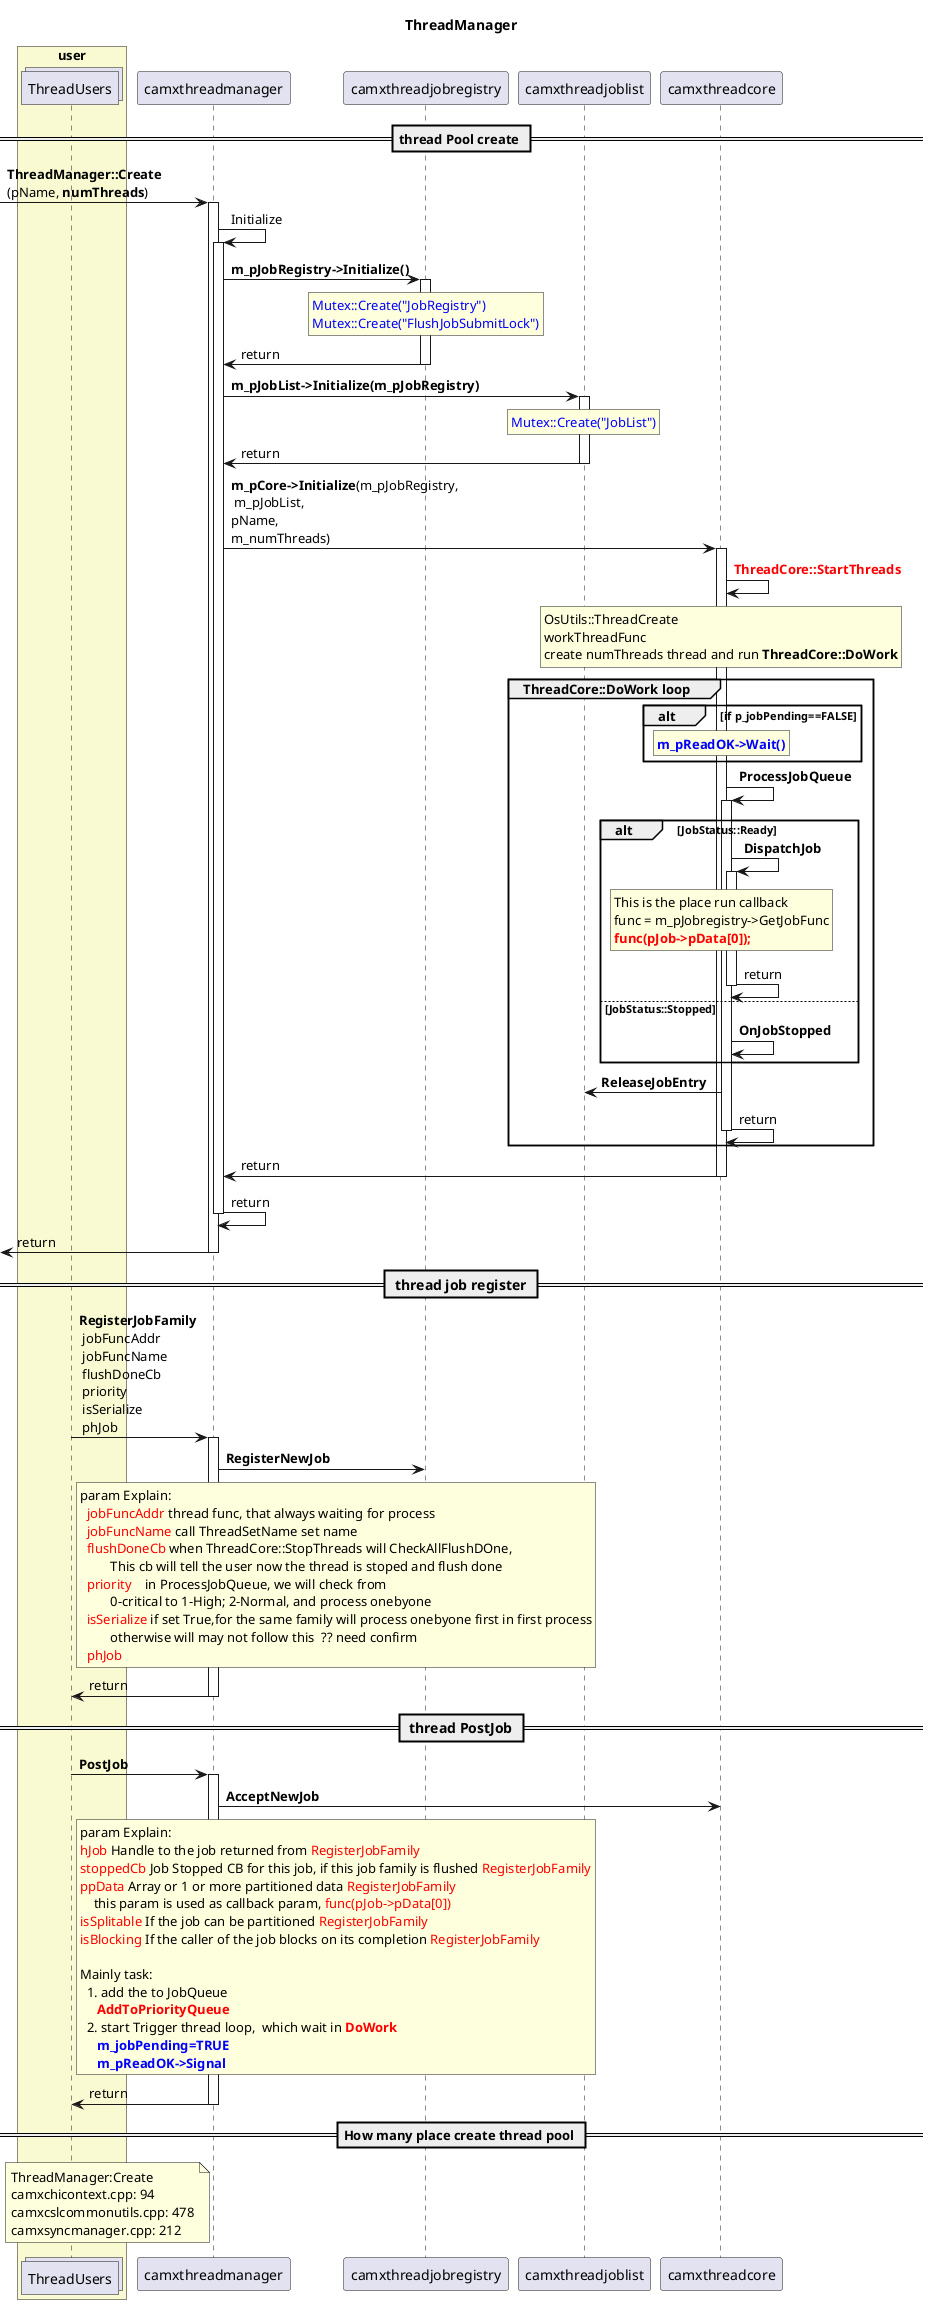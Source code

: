 @startuml
title ThreadManager

box "user" #LightGoldenRodYellow
collections ThreadUsers
end box
participant camxthreadmanager
participant camxthreadjobregistry
participant camxthreadjoblist
participant camxthreadcore


== thread Pool create ==
[->camxthreadmanager: **ThreadManager::Create**\n(pName, **numThreads**)
activate camxthreadmanager

  camxthreadmanager->camxthreadmanager: Initialize
  activate camxthreadmanager

    camxthreadmanager->camxthreadjobregistry: **m_pJobRegistry->Initialize()**
    activate camxthreadjobregistry
      rnote over camxthreadjobregistry
        <color:blue>Mutex::Create("JobRegistry")
        <color:blue>Mutex::Create("FlushJobSubmitLock")
      end rnote
    camxthreadjobregistry->camxthreadmanager: return
    deactivate camxthreadjobregistry


    camxthreadmanager->camxthreadjoblist: **m_pJobList->Initialize(m_pJobRegistry)**
    activate camxthreadjoblist
      rnote over camxthreadjoblist
        <color:blue>Mutex::Create("JobList")
      end rnote
    camxthreadjoblist->camxthreadmanager: return
    deactivate camxthreadjoblist


    camxthreadmanager->camxthreadcore: **m_pCore->Initialize**(m_pJobRegistry,\n m_pJobList,\npName,\nm_numThreads)
    activate camxthreadcore
      camxthreadcore->camxthreadcore: <color:red>**ThreadCore::StartThreads**
      rnote over camxthreadcore
        OsUtils::ThreadCreate
        workThreadFunc
        create numThreads thread and run **ThreadCore::DoWork**
      end rnote

      group ThreadCore::DoWork loop
        alt if **p_jobPending==FALSE**
          rnote over camxthreadcore
            <color:blue>**m_pReadOK->Wait()**</color>
          end rnote
        end
        camxthreadcore->camxthreadcore: **ProcessJobQueue**
        activate camxthreadcore
          alt JobStatus::Ready
            camxthreadcore->camxthreadcore: **DispatchJob**
            activate camxthreadcore
              rnote over camxthreadcore
              This is the place run callback
              func = m_pJobregistry->GetJobFunc
              <color:red>**func(pJob->pData[0]);**
              end rnote
            camxthreadcore->camxthreadcore: return
            deactivate camxthreadcore
          else JobStatus::Stopped
            camxthreadcore->camxthreadcore: **OnJobStopped**
          end
        camxthreadcore->camxthreadjoblist: **ReleaseJobEntry**
        camxthreadcore->camxthreadcore: return
        deactivate camxthreadcore
      end

    camxthreadcore->camxthreadmanager: return
    deactivate camxthreadcore

  camxthreadmanager->camxthreadmanager: return
  deactivate camxthreadmanager
[<-camxthreadmanager: return
deactivate camxthreadmanager

==<size:14> **thread job register** </size>==
ThreadUsers->camxthreadmanager: **RegisterJobFamily**\n jobFuncAddr\n jobFuncName\n flushDoneCb\n priority\n isSerialize\n phJob
activate camxthreadmanager
camxthreadmanager->camxthreadjobregistry: **RegisterNewJob**
rnote right ThreadUsers
param Explain:
  <color:red>jobFuncAddr</color> thread func, that always waiting for process
  <color:red>jobFuncName</color> call ThreadSetName set name
  <color:red>flushDoneCb</color> when ThreadCore::StopThreads will CheckAllFlushDOne,
         This cb will tell the user now the thread is stoped and flush done
  <color:red>priority   </color> in ProcessJobQueue, we will check from
         0-critical to 1-High; 2-Normal, and process onebyone
  <color:red>isSerialize</color> if set True,for the same family will process onebyone first in first process
         otherwise will may not follow this  ?? need confirm
  <color:red>phJob</color>
end rnote
camxthreadmanager->ThreadUsers: return
deactivate camxthreadmanager

==<size:14> **thread PostJob** </size>==
ThreadUsers->camxthreadmanager: **PostJob**
activate camxthreadmanager
camxthreadmanager->camxthreadcore: **AcceptNewJob**
rnote right ThreadUsers
  param Explain:
  <color:red>hJob</color> Handle to the job returned from <color:red>RegisterJobFamily</color>
  <color:red>stoppedCb</color> Job Stopped CB for this job, if this job family is flushed <color:red>RegisterJobFamily</color>
  <color:red>ppData</color> Array or 1 or more partitioned data <color:red>RegisterJobFamily</color>
      this param is used as callback param, <color:red>func(pJob->pData[0])
  <color:red>isSplitable</color> If the job can be partitioned <color:red>RegisterJobFamily</color>
  <color:red>isBlocking</color> If the caller of the job blocks on its completion <color:red>RegisterJobFamily</color>
  
  Mainly task:
    1. add the to JobQueue   
       <color:red>**AddToPriorityQueue**</color>
    2. start Trigger thread loop,  which wait in <color:red>**DoWork**</color>
       <color:blue>**m_jobPending=TRUE**</color>
       <color:blue>**m_pReadOK->Signal**</color>
end rnote

camxthreadmanager->ThreadUsers: return
deactivate camxthreadmanager

== How many place create thread pool ==

note left camxthreadmanager
  ThreadManager:Create
  camxchicontext.cpp: 94
  camxcslcommonutils.cpp: 478
  camxsyncmanager.cpp: 212
end note



/'Question:'/
/'1. when signal to wake a func to run, what will happen when all thread are full or all thread are empty and start run?'/
/'线程获取信号执行时的情况没有讲清楚'/
/'即这几个线程执行jobqueue时的情况'/
/'m_pQueueLock->Lock 实际上还有这个来限制同时获取jobqueue的情形'/
/'2. Flush情况'/
@enduml
